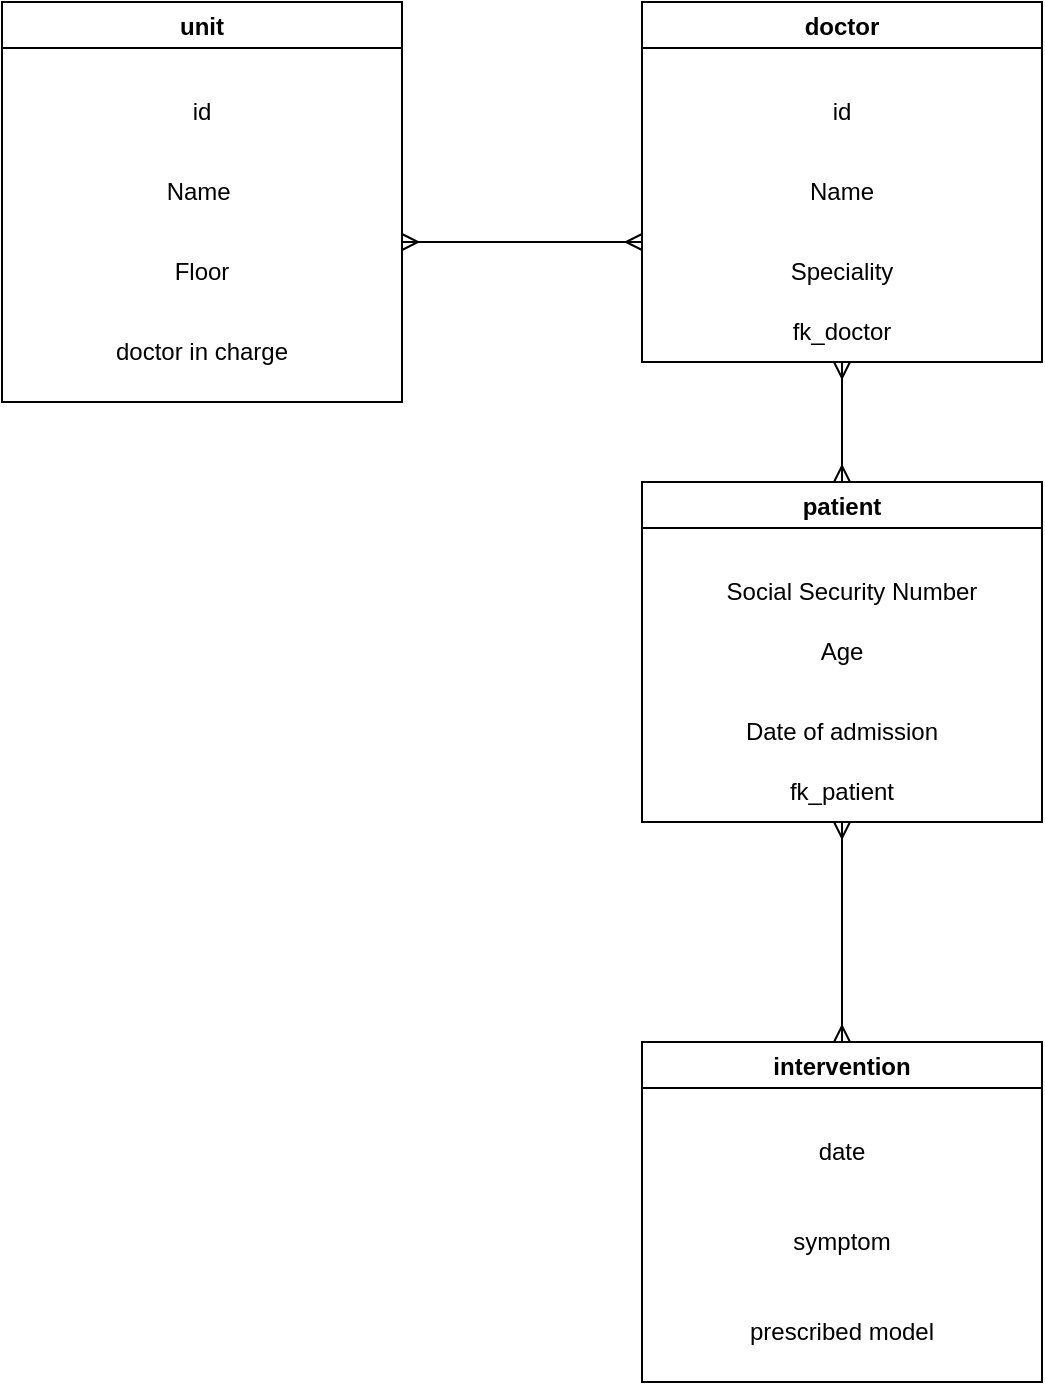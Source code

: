 <mxfile>
    <diagram id="29L3JKXeBxU_l0l6xgaH" name="Page-1">
        <mxGraphModel dx="1117" dy="1058" grid="1" gridSize="10" guides="1" tooltips="1" connect="1" arrows="1" fold="1" page="1" pageScale="1" pageWidth="850" pageHeight="1100" math="0" shadow="0">
            <root>
                <mxCell id="0"/>
                <mxCell id="1" parent="0"/>
                <mxCell id="2" value="patient" style="swimlane;" parent="1" vertex="1">
                    <mxGeometry x="360" y="320" width="200" height="170" as="geometry"/>
                </mxCell>
                <mxCell id="5" value="Social Security Number" style="text;html=1;strokeColor=none;fillColor=none;align=center;verticalAlign=middle;whiteSpace=wrap;rounded=0;" parent="2" vertex="1">
                    <mxGeometry x="10" y="40" width="190" height="30" as="geometry"/>
                </mxCell>
                <mxCell id="7" value="Age" style="text;html=1;strokeColor=none;fillColor=none;align=center;verticalAlign=middle;whiteSpace=wrap;rounded=0;" vertex="1" parent="2">
                    <mxGeometry x="5" y="70" width="190" height="30" as="geometry"/>
                </mxCell>
                <mxCell id="8" value="Date of admission" style="text;html=1;strokeColor=none;fillColor=none;align=center;verticalAlign=middle;whiteSpace=wrap;rounded=0;" vertex="1" parent="2">
                    <mxGeometry x="5" y="110" width="190" height="30" as="geometry"/>
                </mxCell>
                <mxCell id="26" value="fk_patient" style="text;html=1;strokeColor=none;fillColor=none;align=center;verticalAlign=middle;whiteSpace=wrap;rounded=0;" vertex="1" parent="2">
                    <mxGeometry y="140" width="200" height="30" as="geometry"/>
                </mxCell>
                <mxCell id="3" value="unit" style="swimlane;" parent="1" vertex="1">
                    <mxGeometry x="40" y="80" width="200" height="200" as="geometry"/>
                </mxCell>
                <mxCell id="9" value="id" style="text;html=1;strokeColor=none;fillColor=none;align=center;verticalAlign=middle;whiteSpace=wrap;rounded=0;" vertex="1" parent="3">
                    <mxGeometry y="40" width="200" height="30" as="geometry"/>
                </mxCell>
                <mxCell id="10" value="Name&amp;nbsp;" style="text;html=1;strokeColor=none;fillColor=none;align=center;verticalAlign=middle;whiteSpace=wrap;rounded=0;" vertex="1" parent="3">
                    <mxGeometry y="80" width="200" height="30" as="geometry"/>
                </mxCell>
                <mxCell id="11" value="Floor" style="text;html=1;strokeColor=none;fillColor=none;align=center;verticalAlign=middle;whiteSpace=wrap;rounded=0;" vertex="1" parent="3">
                    <mxGeometry y="120" width="200" height="30" as="geometry"/>
                </mxCell>
                <mxCell id="4" value="doctor" style="swimlane;" parent="1" vertex="1">
                    <mxGeometry x="360" y="80" width="200" height="180" as="geometry"/>
                </mxCell>
                <mxCell id="12" value="id" style="text;html=1;strokeColor=none;fillColor=none;align=center;verticalAlign=middle;whiteSpace=wrap;rounded=0;" vertex="1" parent="4">
                    <mxGeometry y="40" width="200" height="30" as="geometry"/>
                </mxCell>
                <mxCell id="13" value="Name" style="text;html=1;strokeColor=none;fillColor=none;align=center;verticalAlign=middle;whiteSpace=wrap;rounded=0;" vertex="1" parent="4">
                    <mxGeometry y="80" width="200" height="30" as="geometry"/>
                </mxCell>
                <mxCell id="14" value="Speciality" style="text;html=1;strokeColor=none;fillColor=none;align=center;verticalAlign=middle;whiteSpace=wrap;rounded=0;" vertex="1" parent="4">
                    <mxGeometry y="120" width="200" height="30" as="geometry"/>
                </mxCell>
                <mxCell id="25" value="fk_doctor" style="text;html=1;strokeColor=none;fillColor=none;align=center;verticalAlign=middle;whiteSpace=wrap;rounded=0;" vertex="1" parent="4">
                    <mxGeometry y="150" width="200" height="30" as="geometry"/>
                </mxCell>
                <mxCell id="19" value="intervention" style="swimlane;" vertex="1" parent="1">
                    <mxGeometry x="360" y="600" width="200" height="170" as="geometry"/>
                </mxCell>
                <mxCell id="20" value="date" style="text;html=1;strokeColor=none;fillColor=none;align=center;verticalAlign=middle;whiteSpace=wrap;rounded=0;" vertex="1" parent="19">
                    <mxGeometry y="40" width="200" height="30" as="geometry"/>
                </mxCell>
                <mxCell id="21" value="symptom" style="text;html=1;strokeColor=none;fillColor=none;align=center;verticalAlign=middle;whiteSpace=wrap;rounded=0;" vertex="1" parent="19">
                    <mxGeometry y="85" width="200" height="30" as="geometry"/>
                </mxCell>
                <mxCell id="22" value="prescribed model" style="text;html=1;strokeColor=none;fillColor=none;align=center;verticalAlign=middle;whiteSpace=wrap;rounded=0;" vertex="1" parent="19">
                    <mxGeometry y="130" width="200" height="30" as="geometry"/>
                </mxCell>
                <mxCell id="24" value="doctor in charge" style="text;html=1;strokeColor=none;fillColor=none;align=center;verticalAlign=middle;whiteSpace=wrap;rounded=0;" vertex="1" parent="1">
                    <mxGeometry x="40" y="240" width="200" height="30" as="geometry"/>
                </mxCell>
                <mxCell id="27" value="" style="endArrow=ERmany;html=1;exitX=1;exitY=0;exitDx=0;exitDy=0;entryX=0;entryY=0;entryDx=0;entryDy=0;startArrow=ERmany;startFill=0;endFill=0;" edge="1" parent="1" source="11" target="14">
                    <mxGeometry width="50" height="50" relative="1" as="geometry">
                        <mxPoint x="410" y="440" as="sourcePoint"/>
                        <mxPoint x="460" y="390" as="targetPoint"/>
                    </mxGeometry>
                </mxCell>
                <mxCell id="28" value="" style="endArrow=ERmany;html=1;entryX=0.5;entryY=1;entryDx=0;entryDy=0;exitX=0.5;exitY=0;exitDx=0;exitDy=0;startArrow=ERmany;startFill=0;endFill=0;" edge="1" parent="1" source="2" target="25">
                    <mxGeometry width="50" height="50" relative="1" as="geometry">
                        <mxPoint x="350" y="380" as="sourcePoint"/>
                        <mxPoint x="400" y="330" as="targetPoint"/>
                    </mxGeometry>
                </mxCell>
                <mxCell id="32" value="" style="endArrow=ERmany;html=1;exitX=0.5;exitY=0;exitDx=0;exitDy=0;entryX=0.5;entryY=1;entryDx=0;entryDy=0;startArrow=ERmany;startFill=0;endFill=0;" edge="1" parent="1" source="19" target="26">
                    <mxGeometry width="50" height="50" relative="1" as="geometry">
                        <mxPoint x="350" y="380" as="sourcePoint"/>
                        <mxPoint x="400" y="330" as="targetPoint"/>
                    </mxGeometry>
                </mxCell>
            </root>
        </mxGraphModel>
    </diagram>
</mxfile>